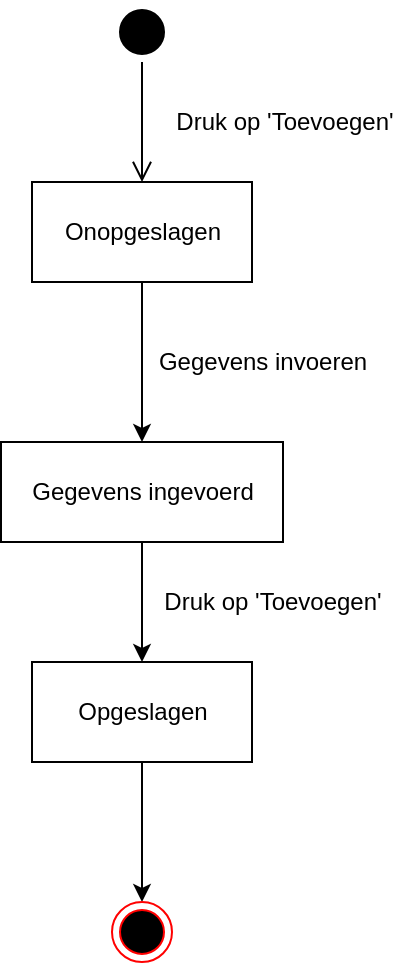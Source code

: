 <mxfile version="15.9.6" type="device"><diagram id="y2EUiB5kTSxxm0bWV00m" name="Page-1"><mxGraphModel dx="1422" dy="780" grid="1" gridSize="10" guides="1" tooltips="1" connect="1" arrows="1" fold="1" page="1" pageScale="1" pageWidth="827" pageHeight="1169" math="0" shadow="0"><root><mxCell id="0"/><mxCell id="1" parent="0"/><mxCell id="Dql1HJYRMTW0ZnmXLWU4-1" value="" style="ellipse;html=1;shape=startState;fillColor=#000000;strokeColor=#000000;" vertex="1" parent="1"><mxGeometry x="399" y="70" width="30" height="30" as="geometry"/></mxCell><mxCell id="Dql1HJYRMTW0ZnmXLWU4-2" value="" style="edgeStyle=orthogonalEdgeStyle;html=1;verticalAlign=bottom;endArrow=open;endSize=8;strokeColor=#000000;rounded=0;" edge="1" source="Dql1HJYRMTW0ZnmXLWU4-1" parent="1"><mxGeometry relative="1" as="geometry"><mxPoint x="414" y="160" as="targetPoint"/></mxGeometry></mxCell><mxCell id="Dql1HJYRMTW0ZnmXLWU4-6" style="edgeStyle=orthogonalEdgeStyle;rounded=0;orthogonalLoop=1;jettySize=auto;html=1;strokeColor=#000000;" edge="1" parent="1" source="Dql1HJYRMTW0ZnmXLWU4-3" target="Dql1HJYRMTW0ZnmXLWU4-5"><mxGeometry relative="1" as="geometry"/></mxCell><mxCell id="Dql1HJYRMTW0ZnmXLWU4-3" value="Onopgeslagen" style="html=1;strokeColor=#000000;" vertex="1" parent="1"><mxGeometry x="359" y="160" width="110" height="50" as="geometry"/></mxCell><mxCell id="Dql1HJYRMTW0ZnmXLWU4-4" value="Druk op 'Toevoegen'" style="text;html=1;align=center;verticalAlign=middle;resizable=0;points=[];autosize=1;strokeColor=none;fillColor=none;" vertex="1" parent="1"><mxGeometry x="420" y="120" width="130" height="20" as="geometry"/></mxCell><mxCell id="Dql1HJYRMTW0ZnmXLWU4-9" style="edgeStyle=orthogonalEdgeStyle;rounded=0;orthogonalLoop=1;jettySize=auto;html=1;strokeColor=#000000;" edge="1" parent="1" source="Dql1HJYRMTW0ZnmXLWU4-5" target="Dql1HJYRMTW0ZnmXLWU4-8"><mxGeometry relative="1" as="geometry"/></mxCell><mxCell id="Dql1HJYRMTW0ZnmXLWU4-5" value="Gegevens ingevoerd" style="html=1;strokeColor=#000000;" vertex="1" parent="1"><mxGeometry x="343.5" y="290" width="141" height="50" as="geometry"/></mxCell><mxCell id="Dql1HJYRMTW0ZnmXLWU4-7" value="Gegevens invoeren" style="text;html=1;align=center;verticalAlign=middle;resizable=0;points=[];autosize=1;strokeColor=none;fillColor=none;" vertex="1" parent="1"><mxGeometry x="414" y="240" width="120" height="20" as="geometry"/></mxCell><mxCell id="Dql1HJYRMTW0ZnmXLWU4-12" style="edgeStyle=orthogonalEdgeStyle;rounded=0;orthogonalLoop=1;jettySize=auto;html=1;strokeColor=#000000;" edge="1" parent="1" source="Dql1HJYRMTW0ZnmXLWU4-8" target="Dql1HJYRMTW0ZnmXLWU4-11"><mxGeometry relative="1" as="geometry"/></mxCell><mxCell id="Dql1HJYRMTW0ZnmXLWU4-8" value="Opgeslagen" style="html=1;strokeColor=#000000;" vertex="1" parent="1"><mxGeometry x="359" y="400" width="110" height="50" as="geometry"/></mxCell><mxCell id="Dql1HJYRMTW0ZnmXLWU4-10" value="Druk op 'Toevoegen'" style="text;html=1;align=center;verticalAlign=middle;resizable=0;points=[];autosize=1;strokeColor=none;fillColor=none;" vertex="1" parent="1"><mxGeometry x="414" y="360" width="130" height="20" as="geometry"/></mxCell><mxCell id="Dql1HJYRMTW0ZnmXLWU4-11" value="" style="ellipse;html=1;shape=endState;fillColor=#000000;strokeColor=#ff0000;" vertex="1" parent="1"><mxGeometry x="399" y="520" width="30" height="30" as="geometry"/></mxCell></root></mxGraphModel></diagram></mxfile>